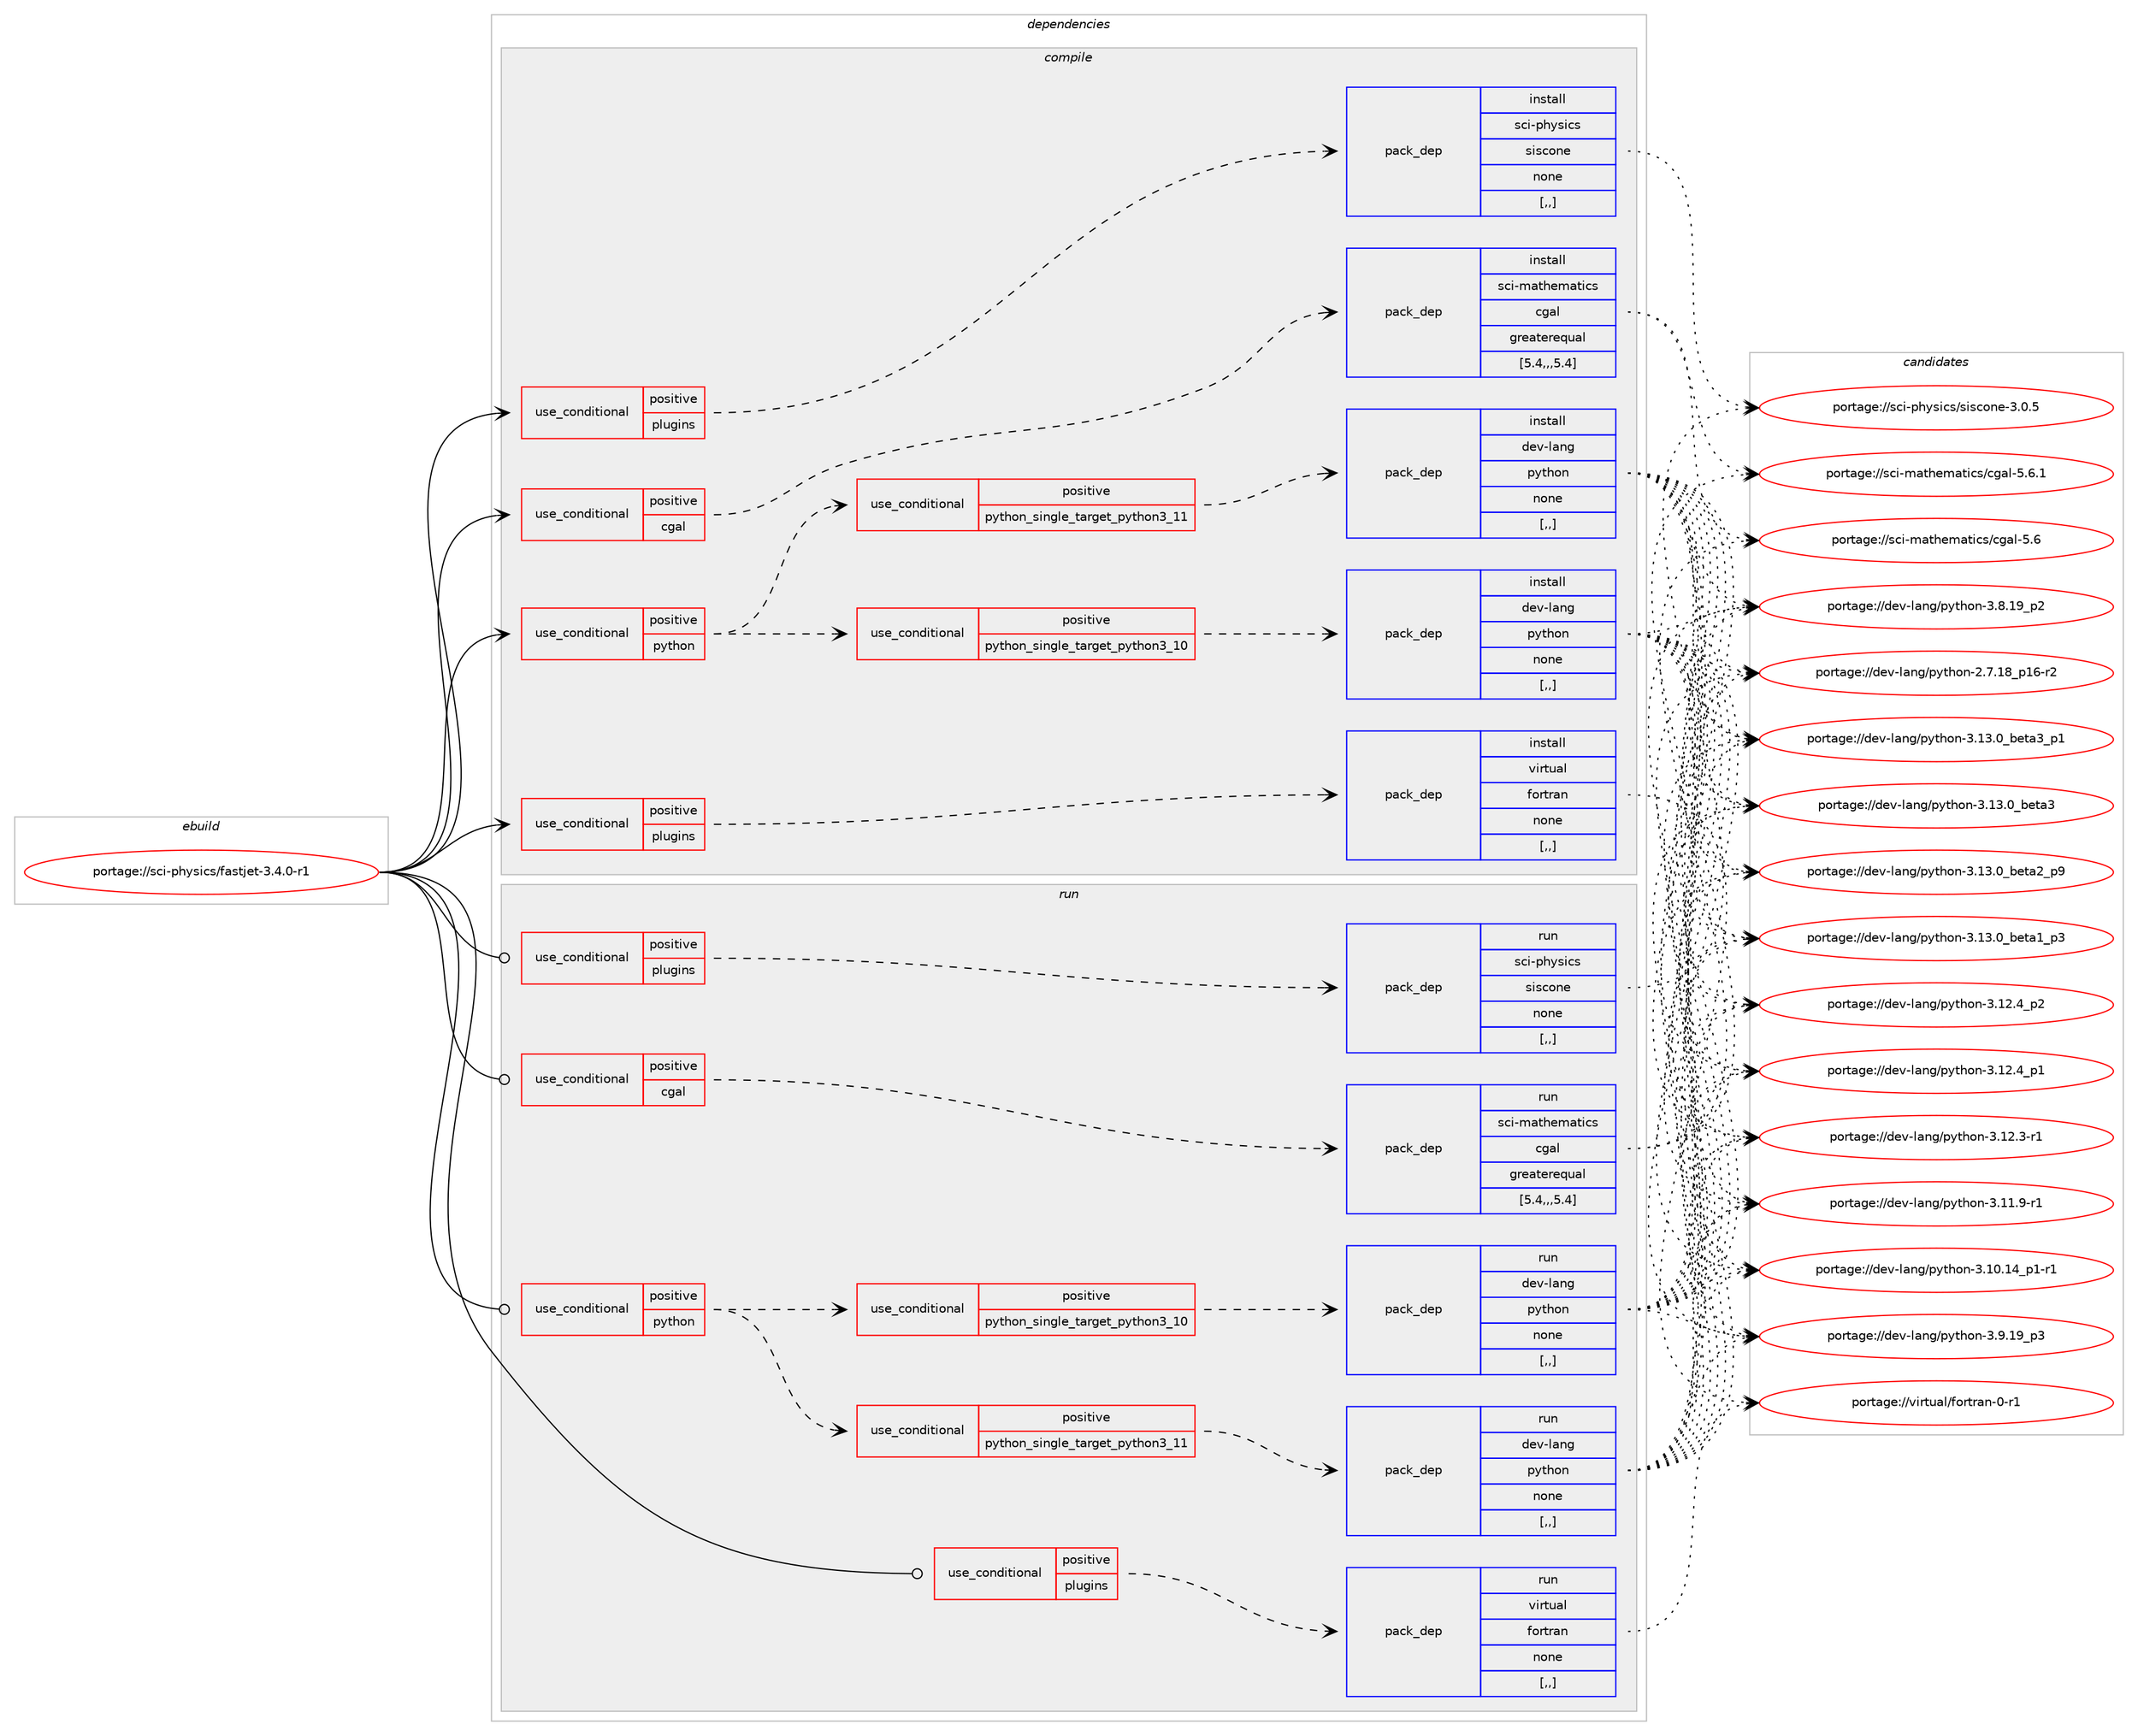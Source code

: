 digraph prolog {

# *************
# Graph options
# *************

newrank=true;
concentrate=true;
compound=true;
graph [rankdir=LR,fontname=Helvetica,fontsize=10,ranksep=1.5];#, ranksep=2.5, nodesep=0.2];
edge  [arrowhead=vee];
node  [fontname=Helvetica,fontsize=10];

# **********
# The ebuild
# **********

subgraph cluster_leftcol {
color=gray;
label=<<i>ebuild</i>>;
id [label="portage://sci-physics/fastjet-3.4.0-r1", color=red, width=4, href="../sci-physics/fastjet-3.4.0-r1.svg"];
}

# ****************
# The dependencies
# ****************

subgraph cluster_midcol {
color=gray;
label=<<i>dependencies</i>>;
subgraph cluster_compile {
fillcolor="#eeeeee";
style=filled;
label=<<i>compile</i>>;
subgraph cond108295 {
dependency408493 [label=<<TABLE BORDER="0" CELLBORDER="1" CELLSPACING="0" CELLPADDING="4"><TR><TD ROWSPAN="3" CELLPADDING="10">use_conditional</TD></TR><TR><TD>positive</TD></TR><TR><TD>cgal</TD></TR></TABLE>>, shape=none, color=red];
subgraph pack297279 {
dependency408494 [label=<<TABLE BORDER="0" CELLBORDER="1" CELLSPACING="0" CELLPADDING="4" WIDTH="220"><TR><TD ROWSPAN="6" CELLPADDING="30">pack_dep</TD></TR><TR><TD WIDTH="110">install</TD></TR><TR><TD>sci-mathematics</TD></TR><TR><TD>cgal</TD></TR><TR><TD>greaterequal</TD></TR><TR><TD>[5.4,,,5.4]</TD></TR></TABLE>>, shape=none, color=blue];
}
dependency408493:e -> dependency408494:w [weight=20,style="dashed",arrowhead="vee"];
}
id:e -> dependency408493:w [weight=20,style="solid",arrowhead="vee"];
subgraph cond108296 {
dependency408495 [label=<<TABLE BORDER="0" CELLBORDER="1" CELLSPACING="0" CELLPADDING="4"><TR><TD ROWSPAN="3" CELLPADDING="10">use_conditional</TD></TR><TR><TD>positive</TD></TR><TR><TD>plugins</TD></TR></TABLE>>, shape=none, color=red];
subgraph pack297280 {
dependency408496 [label=<<TABLE BORDER="0" CELLBORDER="1" CELLSPACING="0" CELLPADDING="4" WIDTH="220"><TR><TD ROWSPAN="6" CELLPADDING="30">pack_dep</TD></TR><TR><TD WIDTH="110">install</TD></TR><TR><TD>sci-physics</TD></TR><TR><TD>siscone</TD></TR><TR><TD>none</TD></TR><TR><TD>[,,]</TD></TR></TABLE>>, shape=none, color=blue];
}
dependency408495:e -> dependency408496:w [weight=20,style="dashed",arrowhead="vee"];
}
id:e -> dependency408495:w [weight=20,style="solid",arrowhead="vee"];
subgraph cond108297 {
dependency408497 [label=<<TABLE BORDER="0" CELLBORDER="1" CELLSPACING="0" CELLPADDING="4"><TR><TD ROWSPAN="3" CELLPADDING="10">use_conditional</TD></TR><TR><TD>positive</TD></TR><TR><TD>plugins</TD></TR></TABLE>>, shape=none, color=red];
subgraph pack297281 {
dependency408498 [label=<<TABLE BORDER="0" CELLBORDER="1" CELLSPACING="0" CELLPADDING="4" WIDTH="220"><TR><TD ROWSPAN="6" CELLPADDING="30">pack_dep</TD></TR><TR><TD WIDTH="110">install</TD></TR><TR><TD>virtual</TD></TR><TR><TD>fortran</TD></TR><TR><TD>none</TD></TR><TR><TD>[,,]</TD></TR></TABLE>>, shape=none, color=blue];
}
dependency408497:e -> dependency408498:w [weight=20,style="dashed",arrowhead="vee"];
}
id:e -> dependency408497:w [weight=20,style="solid",arrowhead="vee"];
subgraph cond108298 {
dependency408499 [label=<<TABLE BORDER="0" CELLBORDER="1" CELLSPACING="0" CELLPADDING="4"><TR><TD ROWSPAN="3" CELLPADDING="10">use_conditional</TD></TR><TR><TD>positive</TD></TR><TR><TD>python</TD></TR></TABLE>>, shape=none, color=red];
subgraph cond108299 {
dependency408500 [label=<<TABLE BORDER="0" CELLBORDER="1" CELLSPACING="0" CELLPADDING="4"><TR><TD ROWSPAN="3" CELLPADDING="10">use_conditional</TD></TR><TR><TD>positive</TD></TR><TR><TD>python_single_target_python3_10</TD></TR></TABLE>>, shape=none, color=red];
subgraph pack297282 {
dependency408501 [label=<<TABLE BORDER="0" CELLBORDER="1" CELLSPACING="0" CELLPADDING="4" WIDTH="220"><TR><TD ROWSPAN="6" CELLPADDING="30">pack_dep</TD></TR><TR><TD WIDTH="110">install</TD></TR><TR><TD>dev-lang</TD></TR><TR><TD>python</TD></TR><TR><TD>none</TD></TR><TR><TD>[,,]</TD></TR></TABLE>>, shape=none, color=blue];
}
dependency408500:e -> dependency408501:w [weight=20,style="dashed",arrowhead="vee"];
}
dependency408499:e -> dependency408500:w [weight=20,style="dashed",arrowhead="vee"];
subgraph cond108300 {
dependency408502 [label=<<TABLE BORDER="0" CELLBORDER="1" CELLSPACING="0" CELLPADDING="4"><TR><TD ROWSPAN="3" CELLPADDING="10">use_conditional</TD></TR><TR><TD>positive</TD></TR><TR><TD>python_single_target_python3_11</TD></TR></TABLE>>, shape=none, color=red];
subgraph pack297283 {
dependency408503 [label=<<TABLE BORDER="0" CELLBORDER="1" CELLSPACING="0" CELLPADDING="4" WIDTH="220"><TR><TD ROWSPAN="6" CELLPADDING="30">pack_dep</TD></TR><TR><TD WIDTH="110">install</TD></TR><TR><TD>dev-lang</TD></TR><TR><TD>python</TD></TR><TR><TD>none</TD></TR><TR><TD>[,,]</TD></TR></TABLE>>, shape=none, color=blue];
}
dependency408502:e -> dependency408503:w [weight=20,style="dashed",arrowhead="vee"];
}
dependency408499:e -> dependency408502:w [weight=20,style="dashed",arrowhead="vee"];
}
id:e -> dependency408499:w [weight=20,style="solid",arrowhead="vee"];
}
subgraph cluster_compileandrun {
fillcolor="#eeeeee";
style=filled;
label=<<i>compile and run</i>>;
}
subgraph cluster_run {
fillcolor="#eeeeee";
style=filled;
label=<<i>run</i>>;
subgraph cond108301 {
dependency408504 [label=<<TABLE BORDER="0" CELLBORDER="1" CELLSPACING="0" CELLPADDING="4"><TR><TD ROWSPAN="3" CELLPADDING="10">use_conditional</TD></TR><TR><TD>positive</TD></TR><TR><TD>cgal</TD></TR></TABLE>>, shape=none, color=red];
subgraph pack297284 {
dependency408505 [label=<<TABLE BORDER="0" CELLBORDER="1" CELLSPACING="0" CELLPADDING="4" WIDTH="220"><TR><TD ROWSPAN="6" CELLPADDING="30">pack_dep</TD></TR><TR><TD WIDTH="110">run</TD></TR><TR><TD>sci-mathematics</TD></TR><TR><TD>cgal</TD></TR><TR><TD>greaterequal</TD></TR><TR><TD>[5.4,,,5.4]</TD></TR></TABLE>>, shape=none, color=blue];
}
dependency408504:e -> dependency408505:w [weight=20,style="dashed",arrowhead="vee"];
}
id:e -> dependency408504:w [weight=20,style="solid",arrowhead="odot"];
subgraph cond108302 {
dependency408506 [label=<<TABLE BORDER="0" CELLBORDER="1" CELLSPACING="0" CELLPADDING="4"><TR><TD ROWSPAN="3" CELLPADDING="10">use_conditional</TD></TR><TR><TD>positive</TD></TR><TR><TD>plugins</TD></TR></TABLE>>, shape=none, color=red];
subgraph pack297285 {
dependency408507 [label=<<TABLE BORDER="0" CELLBORDER="1" CELLSPACING="0" CELLPADDING="4" WIDTH="220"><TR><TD ROWSPAN="6" CELLPADDING="30">pack_dep</TD></TR><TR><TD WIDTH="110">run</TD></TR><TR><TD>sci-physics</TD></TR><TR><TD>siscone</TD></TR><TR><TD>none</TD></TR><TR><TD>[,,]</TD></TR></TABLE>>, shape=none, color=blue];
}
dependency408506:e -> dependency408507:w [weight=20,style="dashed",arrowhead="vee"];
}
id:e -> dependency408506:w [weight=20,style="solid",arrowhead="odot"];
subgraph cond108303 {
dependency408508 [label=<<TABLE BORDER="0" CELLBORDER="1" CELLSPACING="0" CELLPADDING="4"><TR><TD ROWSPAN="3" CELLPADDING="10">use_conditional</TD></TR><TR><TD>positive</TD></TR><TR><TD>plugins</TD></TR></TABLE>>, shape=none, color=red];
subgraph pack297286 {
dependency408509 [label=<<TABLE BORDER="0" CELLBORDER="1" CELLSPACING="0" CELLPADDING="4" WIDTH="220"><TR><TD ROWSPAN="6" CELLPADDING="30">pack_dep</TD></TR><TR><TD WIDTH="110">run</TD></TR><TR><TD>virtual</TD></TR><TR><TD>fortran</TD></TR><TR><TD>none</TD></TR><TR><TD>[,,]</TD></TR></TABLE>>, shape=none, color=blue];
}
dependency408508:e -> dependency408509:w [weight=20,style="dashed",arrowhead="vee"];
}
id:e -> dependency408508:w [weight=20,style="solid",arrowhead="odot"];
subgraph cond108304 {
dependency408510 [label=<<TABLE BORDER="0" CELLBORDER="1" CELLSPACING="0" CELLPADDING="4"><TR><TD ROWSPAN="3" CELLPADDING="10">use_conditional</TD></TR><TR><TD>positive</TD></TR><TR><TD>python</TD></TR></TABLE>>, shape=none, color=red];
subgraph cond108305 {
dependency408511 [label=<<TABLE BORDER="0" CELLBORDER="1" CELLSPACING="0" CELLPADDING="4"><TR><TD ROWSPAN="3" CELLPADDING="10">use_conditional</TD></TR><TR><TD>positive</TD></TR><TR><TD>python_single_target_python3_10</TD></TR></TABLE>>, shape=none, color=red];
subgraph pack297287 {
dependency408512 [label=<<TABLE BORDER="0" CELLBORDER="1" CELLSPACING="0" CELLPADDING="4" WIDTH="220"><TR><TD ROWSPAN="6" CELLPADDING="30">pack_dep</TD></TR><TR><TD WIDTH="110">run</TD></TR><TR><TD>dev-lang</TD></TR><TR><TD>python</TD></TR><TR><TD>none</TD></TR><TR><TD>[,,]</TD></TR></TABLE>>, shape=none, color=blue];
}
dependency408511:e -> dependency408512:w [weight=20,style="dashed",arrowhead="vee"];
}
dependency408510:e -> dependency408511:w [weight=20,style="dashed",arrowhead="vee"];
subgraph cond108306 {
dependency408513 [label=<<TABLE BORDER="0" CELLBORDER="1" CELLSPACING="0" CELLPADDING="4"><TR><TD ROWSPAN="3" CELLPADDING="10">use_conditional</TD></TR><TR><TD>positive</TD></TR><TR><TD>python_single_target_python3_11</TD></TR></TABLE>>, shape=none, color=red];
subgraph pack297288 {
dependency408514 [label=<<TABLE BORDER="0" CELLBORDER="1" CELLSPACING="0" CELLPADDING="4" WIDTH="220"><TR><TD ROWSPAN="6" CELLPADDING="30">pack_dep</TD></TR><TR><TD WIDTH="110">run</TD></TR><TR><TD>dev-lang</TD></TR><TR><TD>python</TD></TR><TR><TD>none</TD></TR><TR><TD>[,,]</TD></TR></TABLE>>, shape=none, color=blue];
}
dependency408513:e -> dependency408514:w [weight=20,style="dashed",arrowhead="vee"];
}
dependency408510:e -> dependency408513:w [weight=20,style="dashed",arrowhead="vee"];
}
id:e -> dependency408510:w [weight=20,style="solid",arrowhead="odot"];
}
}

# **************
# The candidates
# **************

subgraph cluster_choices {
rank=same;
color=gray;
label=<<i>candidates</i>>;

subgraph choice297279 {
color=black;
nodesep=1;
choice1159910545109971161041011099711610599115479910397108455346544649 [label="portage://sci-mathematics/cgal-5.6.1", color=red, width=4,href="../sci-mathematics/cgal-5.6.1.svg"];
choice115991054510997116104101109971161059911547991039710845534654 [label="portage://sci-mathematics/cgal-5.6", color=red, width=4,href="../sci-mathematics/cgal-5.6.svg"];
dependency408494:e -> choice1159910545109971161041011099711610599115479910397108455346544649:w [style=dotted,weight="100"];
dependency408494:e -> choice115991054510997116104101109971161059911547991039710845534654:w [style=dotted,weight="100"];
}
subgraph choice297280 {
color=black;
nodesep=1;
choice1159910545112104121115105991154711510511599111110101455146484653 [label="portage://sci-physics/siscone-3.0.5", color=red, width=4,href="../sci-physics/siscone-3.0.5.svg"];
dependency408496:e -> choice1159910545112104121115105991154711510511599111110101455146484653:w [style=dotted,weight="100"];
}
subgraph choice297281 {
color=black;
nodesep=1;
choice11810511411611797108471021111141161149711045484511449 [label="portage://virtual/fortran-0-r1", color=red, width=4,href="../virtual/fortran-0-r1.svg"];
dependency408498:e -> choice11810511411611797108471021111141161149711045484511449:w [style=dotted,weight="100"];
}
subgraph choice297282 {
color=black;
nodesep=1;
choice10010111845108971101034711212111610411111045514649514648959810111697519511249 [label="portage://dev-lang/python-3.13.0_beta3_p1", color=red, width=4,href="../dev-lang/python-3.13.0_beta3_p1.svg"];
choice1001011184510897110103471121211161041111104551464951464895981011169751 [label="portage://dev-lang/python-3.13.0_beta3", color=red, width=4,href="../dev-lang/python-3.13.0_beta3.svg"];
choice10010111845108971101034711212111610411111045514649514648959810111697509511257 [label="portage://dev-lang/python-3.13.0_beta2_p9", color=red, width=4,href="../dev-lang/python-3.13.0_beta2_p9.svg"];
choice10010111845108971101034711212111610411111045514649514648959810111697499511251 [label="portage://dev-lang/python-3.13.0_beta1_p3", color=red, width=4,href="../dev-lang/python-3.13.0_beta1_p3.svg"];
choice100101118451089711010347112121116104111110455146495046529511250 [label="portage://dev-lang/python-3.12.4_p2", color=red, width=4,href="../dev-lang/python-3.12.4_p2.svg"];
choice100101118451089711010347112121116104111110455146495046529511249 [label="portage://dev-lang/python-3.12.4_p1", color=red, width=4,href="../dev-lang/python-3.12.4_p1.svg"];
choice100101118451089711010347112121116104111110455146495046514511449 [label="portage://dev-lang/python-3.12.3-r1", color=red, width=4,href="../dev-lang/python-3.12.3-r1.svg"];
choice100101118451089711010347112121116104111110455146494946574511449 [label="portage://dev-lang/python-3.11.9-r1", color=red, width=4,href="../dev-lang/python-3.11.9-r1.svg"];
choice100101118451089711010347112121116104111110455146494846495295112494511449 [label="portage://dev-lang/python-3.10.14_p1-r1", color=red, width=4,href="../dev-lang/python-3.10.14_p1-r1.svg"];
choice100101118451089711010347112121116104111110455146574649579511251 [label="portage://dev-lang/python-3.9.19_p3", color=red, width=4,href="../dev-lang/python-3.9.19_p3.svg"];
choice100101118451089711010347112121116104111110455146564649579511250 [label="portage://dev-lang/python-3.8.19_p2", color=red, width=4,href="../dev-lang/python-3.8.19_p2.svg"];
choice100101118451089711010347112121116104111110455046554649569511249544511450 [label="portage://dev-lang/python-2.7.18_p16-r2", color=red, width=4,href="../dev-lang/python-2.7.18_p16-r2.svg"];
dependency408501:e -> choice10010111845108971101034711212111610411111045514649514648959810111697519511249:w [style=dotted,weight="100"];
dependency408501:e -> choice1001011184510897110103471121211161041111104551464951464895981011169751:w [style=dotted,weight="100"];
dependency408501:e -> choice10010111845108971101034711212111610411111045514649514648959810111697509511257:w [style=dotted,weight="100"];
dependency408501:e -> choice10010111845108971101034711212111610411111045514649514648959810111697499511251:w [style=dotted,weight="100"];
dependency408501:e -> choice100101118451089711010347112121116104111110455146495046529511250:w [style=dotted,weight="100"];
dependency408501:e -> choice100101118451089711010347112121116104111110455146495046529511249:w [style=dotted,weight="100"];
dependency408501:e -> choice100101118451089711010347112121116104111110455146495046514511449:w [style=dotted,weight="100"];
dependency408501:e -> choice100101118451089711010347112121116104111110455146494946574511449:w [style=dotted,weight="100"];
dependency408501:e -> choice100101118451089711010347112121116104111110455146494846495295112494511449:w [style=dotted,weight="100"];
dependency408501:e -> choice100101118451089711010347112121116104111110455146574649579511251:w [style=dotted,weight="100"];
dependency408501:e -> choice100101118451089711010347112121116104111110455146564649579511250:w [style=dotted,weight="100"];
dependency408501:e -> choice100101118451089711010347112121116104111110455046554649569511249544511450:w [style=dotted,weight="100"];
}
subgraph choice297283 {
color=black;
nodesep=1;
choice10010111845108971101034711212111610411111045514649514648959810111697519511249 [label="portage://dev-lang/python-3.13.0_beta3_p1", color=red, width=4,href="../dev-lang/python-3.13.0_beta3_p1.svg"];
choice1001011184510897110103471121211161041111104551464951464895981011169751 [label="portage://dev-lang/python-3.13.0_beta3", color=red, width=4,href="../dev-lang/python-3.13.0_beta3.svg"];
choice10010111845108971101034711212111610411111045514649514648959810111697509511257 [label="portage://dev-lang/python-3.13.0_beta2_p9", color=red, width=4,href="../dev-lang/python-3.13.0_beta2_p9.svg"];
choice10010111845108971101034711212111610411111045514649514648959810111697499511251 [label="portage://dev-lang/python-3.13.0_beta1_p3", color=red, width=4,href="../dev-lang/python-3.13.0_beta1_p3.svg"];
choice100101118451089711010347112121116104111110455146495046529511250 [label="portage://dev-lang/python-3.12.4_p2", color=red, width=4,href="../dev-lang/python-3.12.4_p2.svg"];
choice100101118451089711010347112121116104111110455146495046529511249 [label="portage://dev-lang/python-3.12.4_p1", color=red, width=4,href="../dev-lang/python-3.12.4_p1.svg"];
choice100101118451089711010347112121116104111110455146495046514511449 [label="portage://dev-lang/python-3.12.3-r1", color=red, width=4,href="../dev-lang/python-3.12.3-r1.svg"];
choice100101118451089711010347112121116104111110455146494946574511449 [label="portage://dev-lang/python-3.11.9-r1", color=red, width=4,href="../dev-lang/python-3.11.9-r1.svg"];
choice100101118451089711010347112121116104111110455146494846495295112494511449 [label="portage://dev-lang/python-3.10.14_p1-r1", color=red, width=4,href="../dev-lang/python-3.10.14_p1-r1.svg"];
choice100101118451089711010347112121116104111110455146574649579511251 [label="portage://dev-lang/python-3.9.19_p3", color=red, width=4,href="../dev-lang/python-3.9.19_p3.svg"];
choice100101118451089711010347112121116104111110455146564649579511250 [label="portage://dev-lang/python-3.8.19_p2", color=red, width=4,href="../dev-lang/python-3.8.19_p2.svg"];
choice100101118451089711010347112121116104111110455046554649569511249544511450 [label="portage://dev-lang/python-2.7.18_p16-r2", color=red, width=4,href="../dev-lang/python-2.7.18_p16-r2.svg"];
dependency408503:e -> choice10010111845108971101034711212111610411111045514649514648959810111697519511249:w [style=dotted,weight="100"];
dependency408503:e -> choice1001011184510897110103471121211161041111104551464951464895981011169751:w [style=dotted,weight="100"];
dependency408503:e -> choice10010111845108971101034711212111610411111045514649514648959810111697509511257:w [style=dotted,weight="100"];
dependency408503:e -> choice10010111845108971101034711212111610411111045514649514648959810111697499511251:w [style=dotted,weight="100"];
dependency408503:e -> choice100101118451089711010347112121116104111110455146495046529511250:w [style=dotted,weight="100"];
dependency408503:e -> choice100101118451089711010347112121116104111110455146495046529511249:w [style=dotted,weight="100"];
dependency408503:e -> choice100101118451089711010347112121116104111110455146495046514511449:w [style=dotted,weight="100"];
dependency408503:e -> choice100101118451089711010347112121116104111110455146494946574511449:w [style=dotted,weight="100"];
dependency408503:e -> choice100101118451089711010347112121116104111110455146494846495295112494511449:w [style=dotted,weight="100"];
dependency408503:e -> choice100101118451089711010347112121116104111110455146574649579511251:w [style=dotted,weight="100"];
dependency408503:e -> choice100101118451089711010347112121116104111110455146564649579511250:w [style=dotted,weight="100"];
dependency408503:e -> choice100101118451089711010347112121116104111110455046554649569511249544511450:w [style=dotted,weight="100"];
}
subgraph choice297284 {
color=black;
nodesep=1;
choice1159910545109971161041011099711610599115479910397108455346544649 [label="portage://sci-mathematics/cgal-5.6.1", color=red, width=4,href="../sci-mathematics/cgal-5.6.1.svg"];
choice115991054510997116104101109971161059911547991039710845534654 [label="portage://sci-mathematics/cgal-5.6", color=red, width=4,href="../sci-mathematics/cgal-5.6.svg"];
dependency408505:e -> choice1159910545109971161041011099711610599115479910397108455346544649:w [style=dotted,weight="100"];
dependency408505:e -> choice115991054510997116104101109971161059911547991039710845534654:w [style=dotted,weight="100"];
}
subgraph choice297285 {
color=black;
nodesep=1;
choice1159910545112104121115105991154711510511599111110101455146484653 [label="portage://sci-physics/siscone-3.0.5", color=red, width=4,href="../sci-physics/siscone-3.0.5.svg"];
dependency408507:e -> choice1159910545112104121115105991154711510511599111110101455146484653:w [style=dotted,weight="100"];
}
subgraph choice297286 {
color=black;
nodesep=1;
choice11810511411611797108471021111141161149711045484511449 [label="portage://virtual/fortran-0-r1", color=red, width=4,href="../virtual/fortran-0-r1.svg"];
dependency408509:e -> choice11810511411611797108471021111141161149711045484511449:w [style=dotted,weight="100"];
}
subgraph choice297287 {
color=black;
nodesep=1;
choice10010111845108971101034711212111610411111045514649514648959810111697519511249 [label="portage://dev-lang/python-3.13.0_beta3_p1", color=red, width=4,href="../dev-lang/python-3.13.0_beta3_p1.svg"];
choice1001011184510897110103471121211161041111104551464951464895981011169751 [label="portage://dev-lang/python-3.13.0_beta3", color=red, width=4,href="../dev-lang/python-3.13.0_beta3.svg"];
choice10010111845108971101034711212111610411111045514649514648959810111697509511257 [label="portage://dev-lang/python-3.13.0_beta2_p9", color=red, width=4,href="../dev-lang/python-3.13.0_beta2_p9.svg"];
choice10010111845108971101034711212111610411111045514649514648959810111697499511251 [label="portage://dev-lang/python-3.13.0_beta1_p3", color=red, width=4,href="../dev-lang/python-3.13.0_beta1_p3.svg"];
choice100101118451089711010347112121116104111110455146495046529511250 [label="portage://dev-lang/python-3.12.4_p2", color=red, width=4,href="../dev-lang/python-3.12.4_p2.svg"];
choice100101118451089711010347112121116104111110455146495046529511249 [label="portage://dev-lang/python-3.12.4_p1", color=red, width=4,href="../dev-lang/python-3.12.4_p1.svg"];
choice100101118451089711010347112121116104111110455146495046514511449 [label="portage://dev-lang/python-3.12.3-r1", color=red, width=4,href="../dev-lang/python-3.12.3-r1.svg"];
choice100101118451089711010347112121116104111110455146494946574511449 [label="portage://dev-lang/python-3.11.9-r1", color=red, width=4,href="../dev-lang/python-3.11.9-r1.svg"];
choice100101118451089711010347112121116104111110455146494846495295112494511449 [label="portage://dev-lang/python-3.10.14_p1-r1", color=red, width=4,href="../dev-lang/python-3.10.14_p1-r1.svg"];
choice100101118451089711010347112121116104111110455146574649579511251 [label="portage://dev-lang/python-3.9.19_p3", color=red, width=4,href="../dev-lang/python-3.9.19_p3.svg"];
choice100101118451089711010347112121116104111110455146564649579511250 [label="portage://dev-lang/python-3.8.19_p2", color=red, width=4,href="../dev-lang/python-3.8.19_p2.svg"];
choice100101118451089711010347112121116104111110455046554649569511249544511450 [label="portage://dev-lang/python-2.7.18_p16-r2", color=red, width=4,href="../dev-lang/python-2.7.18_p16-r2.svg"];
dependency408512:e -> choice10010111845108971101034711212111610411111045514649514648959810111697519511249:w [style=dotted,weight="100"];
dependency408512:e -> choice1001011184510897110103471121211161041111104551464951464895981011169751:w [style=dotted,weight="100"];
dependency408512:e -> choice10010111845108971101034711212111610411111045514649514648959810111697509511257:w [style=dotted,weight="100"];
dependency408512:e -> choice10010111845108971101034711212111610411111045514649514648959810111697499511251:w [style=dotted,weight="100"];
dependency408512:e -> choice100101118451089711010347112121116104111110455146495046529511250:w [style=dotted,weight="100"];
dependency408512:e -> choice100101118451089711010347112121116104111110455146495046529511249:w [style=dotted,weight="100"];
dependency408512:e -> choice100101118451089711010347112121116104111110455146495046514511449:w [style=dotted,weight="100"];
dependency408512:e -> choice100101118451089711010347112121116104111110455146494946574511449:w [style=dotted,weight="100"];
dependency408512:e -> choice100101118451089711010347112121116104111110455146494846495295112494511449:w [style=dotted,weight="100"];
dependency408512:e -> choice100101118451089711010347112121116104111110455146574649579511251:w [style=dotted,weight="100"];
dependency408512:e -> choice100101118451089711010347112121116104111110455146564649579511250:w [style=dotted,weight="100"];
dependency408512:e -> choice100101118451089711010347112121116104111110455046554649569511249544511450:w [style=dotted,weight="100"];
}
subgraph choice297288 {
color=black;
nodesep=1;
choice10010111845108971101034711212111610411111045514649514648959810111697519511249 [label="portage://dev-lang/python-3.13.0_beta3_p1", color=red, width=4,href="../dev-lang/python-3.13.0_beta3_p1.svg"];
choice1001011184510897110103471121211161041111104551464951464895981011169751 [label="portage://dev-lang/python-3.13.0_beta3", color=red, width=4,href="../dev-lang/python-3.13.0_beta3.svg"];
choice10010111845108971101034711212111610411111045514649514648959810111697509511257 [label="portage://dev-lang/python-3.13.0_beta2_p9", color=red, width=4,href="../dev-lang/python-3.13.0_beta2_p9.svg"];
choice10010111845108971101034711212111610411111045514649514648959810111697499511251 [label="portage://dev-lang/python-3.13.0_beta1_p3", color=red, width=4,href="../dev-lang/python-3.13.0_beta1_p3.svg"];
choice100101118451089711010347112121116104111110455146495046529511250 [label="portage://dev-lang/python-3.12.4_p2", color=red, width=4,href="../dev-lang/python-3.12.4_p2.svg"];
choice100101118451089711010347112121116104111110455146495046529511249 [label="portage://dev-lang/python-3.12.4_p1", color=red, width=4,href="../dev-lang/python-3.12.4_p1.svg"];
choice100101118451089711010347112121116104111110455146495046514511449 [label="portage://dev-lang/python-3.12.3-r1", color=red, width=4,href="../dev-lang/python-3.12.3-r1.svg"];
choice100101118451089711010347112121116104111110455146494946574511449 [label="portage://dev-lang/python-3.11.9-r1", color=red, width=4,href="../dev-lang/python-3.11.9-r1.svg"];
choice100101118451089711010347112121116104111110455146494846495295112494511449 [label="portage://dev-lang/python-3.10.14_p1-r1", color=red, width=4,href="../dev-lang/python-3.10.14_p1-r1.svg"];
choice100101118451089711010347112121116104111110455146574649579511251 [label="portage://dev-lang/python-3.9.19_p3", color=red, width=4,href="../dev-lang/python-3.9.19_p3.svg"];
choice100101118451089711010347112121116104111110455146564649579511250 [label="portage://dev-lang/python-3.8.19_p2", color=red, width=4,href="../dev-lang/python-3.8.19_p2.svg"];
choice100101118451089711010347112121116104111110455046554649569511249544511450 [label="portage://dev-lang/python-2.7.18_p16-r2", color=red, width=4,href="../dev-lang/python-2.7.18_p16-r2.svg"];
dependency408514:e -> choice10010111845108971101034711212111610411111045514649514648959810111697519511249:w [style=dotted,weight="100"];
dependency408514:e -> choice1001011184510897110103471121211161041111104551464951464895981011169751:w [style=dotted,weight="100"];
dependency408514:e -> choice10010111845108971101034711212111610411111045514649514648959810111697509511257:w [style=dotted,weight="100"];
dependency408514:e -> choice10010111845108971101034711212111610411111045514649514648959810111697499511251:w [style=dotted,weight="100"];
dependency408514:e -> choice100101118451089711010347112121116104111110455146495046529511250:w [style=dotted,weight="100"];
dependency408514:e -> choice100101118451089711010347112121116104111110455146495046529511249:w [style=dotted,weight="100"];
dependency408514:e -> choice100101118451089711010347112121116104111110455146495046514511449:w [style=dotted,weight="100"];
dependency408514:e -> choice100101118451089711010347112121116104111110455146494946574511449:w [style=dotted,weight="100"];
dependency408514:e -> choice100101118451089711010347112121116104111110455146494846495295112494511449:w [style=dotted,weight="100"];
dependency408514:e -> choice100101118451089711010347112121116104111110455146574649579511251:w [style=dotted,weight="100"];
dependency408514:e -> choice100101118451089711010347112121116104111110455146564649579511250:w [style=dotted,weight="100"];
dependency408514:e -> choice100101118451089711010347112121116104111110455046554649569511249544511450:w [style=dotted,weight="100"];
}
}

}
